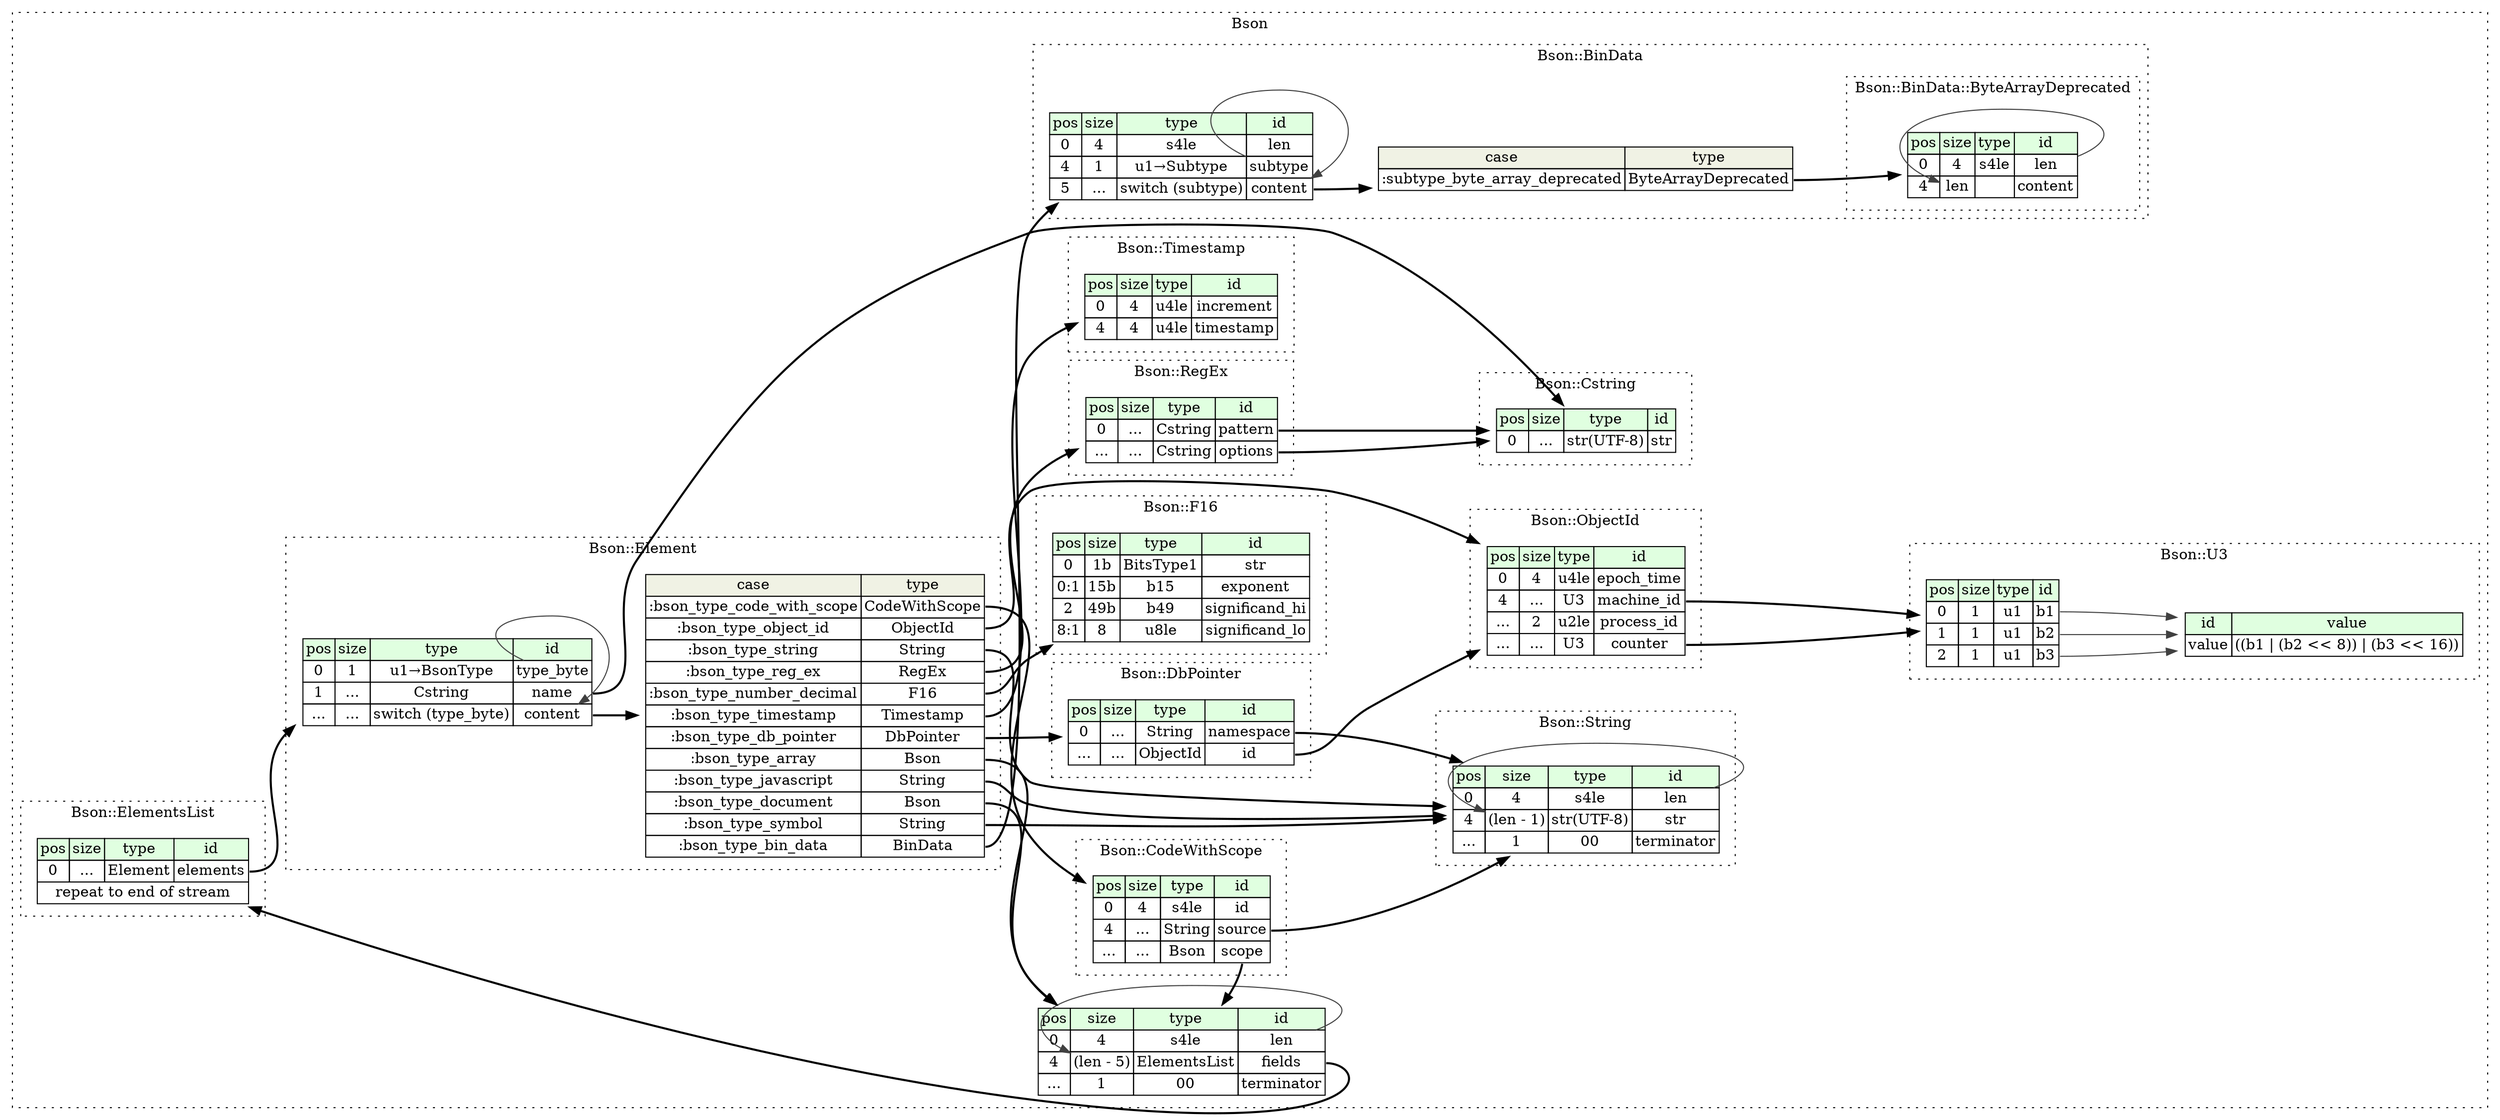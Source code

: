 digraph {
	rankdir=LR;
	node [shape=plaintext];
	subgraph cluster__bson {
		label="Bson";
		graph[style=dotted];

		bson__seq [label=<<TABLE BORDER="0" CELLBORDER="1" CELLSPACING="0">
			<TR><TD BGCOLOR="#E0FFE0">pos</TD><TD BGCOLOR="#E0FFE0">size</TD><TD BGCOLOR="#E0FFE0">type</TD><TD BGCOLOR="#E0FFE0">id</TD></TR>
			<TR><TD PORT="len_pos">0</TD><TD PORT="len_size">4</TD><TD>s4le</TD><TD PORT="len_type">len</TD></TR>
			<TR><TD PORT="fields_pos">4</TD><TD PORT="fields_size">(len - 5)</TD><TD>ElementsList</TD><TD PORT="fields_type">fields</TD></TR>
			<TR><TD PORT="terminator_pos">...</TD><TD PORT="terminator_size">1</TD><TD>00</TD><TD PORT="terminator_type">terminator</TD></TR>
		</TABLE>>];
		subgraph cluster__timestamp {
			label="Bson::Timestamp";
			graph[style=dotted];

			timestamp__seq [label=<<TABLE BORDER="0" CELLBORDER="1" CELLSPACING="0">
				<TR><TD BGCOLOR="#E0FFE0">pos</TD><TD BGCOLOR="#E0FFE0">size</TD><TD BGCOLOR="#E0FFE0">type</TD><TD BGCOLOR="#E0FFE0">id</TD></TR>
				<TR><TD PORT="increment_pos">0</TD><TD PORT="increment_size">4</TD><TD>u4le</TD><TD PORT="increment_type">increment</TD></TR>
				<TR><TD PORT="timestamp_pos">4</TD><TD PORT="timestamp_size">4</TD><TD>u4le</TD><TD PORT="timestamp_type">timestamp</TD></TR>
			</TABLE>>];
		}
		subgraph cluster__bin_data {
			label="Bson::BinData";
			graph[style=dotted];

			bin_data__seq [label=<<TABLE BORDER="0" CELLBORDER="1" CELLSPACING="0">
				<TR><TD BGCOLOR="#E0FFE0">pos</TD><TD BGCOLOR="#E0FFE0">size</TD><TD BGCOLOR="#E0FFE0">type</TD><TD BGCOLOR="#E0FFE0">id</TD></TR>
				<TR><TD PORT="len_pos">0</TD><TD PORT="len_size">4</TD><TD>s4le</TD><TD PORT="len_type">len</TD></TR>
				<TR><TD PORT="subtype_pos">4</TD><TD PORT="subtype_size">1</TD><TD>u1→Subtype</TD><TD PORT="subtype_type">subtype</TD></TR>
				<TR><TD PORT="content_pos">5</TD><TD PORT="content_size">...</TD><TD>switch (subtype)</TD><TD PORT="content_type">content</TD></TR>
			</TABLE>>];
bin_data__seq_content_switch [label=<<TABLE BORDER="0" CELLBORDER="1" CELLSPACING="0">
	<TR><TD BGCOLOR="#F0F2E4">case</TD><TD BGCOLOR="#F0F2E4">type</TD></TR>
	<TR><TD>:subtype_byte_array_deprecated</TD><TD PORT="case0">ByteArrayDeprecated</TD></TR>
</TABLE>>];
			subgraph cluster__byte_array_deprecated {
				label="Bson::BinData::ByteArrayDeprecated";
				graph[style=dotted];

				byte_array_deprecated__seq [label=<<TABLE BORDER="0" CELLBORDER="1" CELLSPACING="0">
					<TR><TD BGCOLOR="#E0FFE0">pos</TD><TD BGCOLOR="#E0FFE0">size</TD><TD BGCOLOR="#E0FFE0">type</TD><TD BGCOLOR="#E0FFE0">id</TD></TR>
					<TR><TD PORT="len_pos">0</TD><TD PORT="len_size">4</TD><TD>s4le</TD><TD PORT="len_type">len</TD></TR>
					<TR><TD PORT="content_pos">4</TD><TD PORT="content_size">len</TD><TD></TD><TD PORT="content_type">content</TD></TR>
				</TABLE>>];
			}
		}
		subgraph cluster__elements_list {
			label="Bson::ElementsList";
			graph[style=dotted];

			elements_list__seq [label=<<TABLE BORDER="0" CELLBORDER="1" CELLSPACING="0">
				<TR><TD BGCOLOR="#E0FFE0">pos</TD><TD BGCOLOR="#E0FFE0">size</TD><TD BGCOLOR="#E0FFE0">type</TD><TD BGCOLOR="#E0FFE0">id</TD></TR>
				<TR><TD PORT="elements_pos">0</TD><TD PORT="elements_size">...</TD><TD>Element</TD><TD PORT="elements_type">elements</TD></TR>
				<TR><TD COLSPAN="4" PORT="elements__repeat">repeat to end of stream</TD></TR>
			</TABLE>>];
		}
		subgraph cluster__cstring {
			label="Bson::Cstring";
			graph[style=dotted];

			cstring__seq [label=<<TABLE BORDER="0" CELLBORDER="1" CELLSPACING="0">
				<TR><TD BGCOLOR="#E0FFE0">pos</TD><TD BGCOLOR="#E0FFE0">size</TD><TD BGCOLOR="#E0FFE0">type</TD><TD BGCOLOR="#E0FFE0">id</TD></TR>
				<TR><TD PORT="str_pos">0</TD><TD PORT="str_size">...</TD><TD>str(UTF-8)</TD><TD PORT="str_type">str</TD></TR>
			</TABLE>>];
		}
		subgraph cluster__string {
			label="Bson::String";
			graph[style=dotted];

			string__seq [label=<<TABLE BORDER="0" CELLBORDER="1" CELLSPACING="0">
				<TR><TD BGCOLOR="#E0FFE0">pos</TD><TD BGCOLOR="#E0FFE0">size</TD><TD BGCOLOR="#E0FFE0">type</TD><TD BGCOLOR="#E0FFE0">id</TD></TR>
				<TR><TD PORT="len_pos">0</TD><TD PORT="len_size">4</TD><TD>s4le</TD><TD PORT="len_type">len</TD></TR>
				<TR><TD PORT="str_pos">4</TD><TD PORT="str_size">(len - 1)</TD><TD>str(UTF-8)</TD><TD PORT="str_type">str</TD></TR>
				<TR><TD PORT="terminator_pos">...</TD><TD PORT="terminator_size">1</TD><TD>00</TD><TD PORT="terminator_type">terminator</TD></TR>
			</TABLE>>];
		}
		subgraph cluster__element {
			label="Bson::Element";
			graph[style=dotted];

			element__seq [label=<<TABLE BORDER="0" CELLBORDER="1" CELLSPACING="0">
				<TR><TD BGCOLOR="#E0FFE0">pos</TD><TD BGCOLOR="#E0FFE0">size</TD><TD BGCOLOR="#E0FFE0">type</TD><TD BGCOLOR="#E0FFE0">id</TD></TR>
				<TR><TD PORT="type_byte_pos">0</TD><TD PORT="type_byte_size">1</TD><TD>u1→BsonType</TD><TD PORT="type_byte_type">type_byte</TD></TR>
				<TR><TD PORT="name_pos">1</TD><TD PORT="name_size">...</TD><TD>Cstring</TD><TD PORT="name_type">name</TD></TR>
				<TR><TD PORT="content_pos">...</TD><TD PORT="content_size">...</TD><TD>switch (type_byte)</TD><TD PORT="content_type">content</TD></TR>
			</TABLE>>];
element__seq_content_switch [label=<<TABLE BORDER="0" CELLBORDER="1" CELLSPACING="0">
	<TR><TD BGCOLOR="#F0F2E4">case</TD><TD BGCOLOR="#F0F2E4">type</TD></TR>
	<TR><TD>:bson_type_code_with_scope</TD><TD PORT="case0">CodeWithScope</TD></TR>
	<TR><TD>:bson_type_object_id</TD><TD PORT="case1">ObjectId</TD></TR>
	<TR><TD>:bson_type_string</TD><TD PORT="case2">String</TD></TR>
	<TR><TD>:bson_type_reg_ex</TD><TD PORT="case3">RegEx</TD></TR>
	<TR><TD>:bson_type_number_decimal</TD><TD PORT="case4">F16</TD></TR>
	<TR><TD>:bson_type_timestamp</TD><TD PORT="case5">Timestamp</TD></TR>
	<TR><TD>:bson_type_db_pointer</TD><TD PORT="case6">DbPointer</TD></TR>
	<TR><TD>:bson_type_array</TD><TD PORT="case7">Bson</TD></TR>
	<TR><TD>:bson_type_javascript</TD><TD PORT="case8">String</TD></TR>
	<TR><TD>:bson_type_document</TD><TD PORT="case9">Bson</TD></TR>
	<TR><TD>:bson_type_symbol</TD><TD PORT="case10">String</TD></TR>
	<TR><TD>:bson_type_bin_data</TD><TD PORT="case11">BinData</TD></TR>
</TABLE>>];
		}
		subgraph cluster__db_pointer {
			label="Bson::DbPointer";
			graph[style=dotted];

			db_pointer__seq [label=<<TABLE BORDER="0" CELLBORDER="1" CELLSPACING="0">
				<TR><TD BGCOLOR="#E0FFE0">pos</TD><TD BGCOLOR="#E0FFE0">size</TD><TD BGCOLOR="#E0FFE0">type</TD><TD BGCOLOR="#E0FFE0">id</TD></TR>
				<TR><TD PORT="namespace_pos">0</TD><TD PORT="namespace_size">...</TD><TD>String</TD><TD PORT="namespace_type">namespace</TD></TR>
				<TR><TD PORT="id_pos">...</TD><TD PORT="id_size">...</TD><TD>ObjectId</TD><TD PORT="id_type">id</TD></TR>
			</TABLE>>];
		}
		subgraph cluster__u3 {
			label="Bson::U3";
			graph[style=dotted];

			u3__seq [label=<<TABLE BORDER="0" CELLBORDER="1" CELLSPACING="0">
				<TR><TD BGCOLOR="#E0FFE0">pos</TD><TD BGCOLOR="#E0FFE0">size</TD><TD BGCOLOR="#E0FFE0">type</TD><TD BGCOLOR="#E0FFE0">id</TD></TR>
				<TR><TD PORT="b1_pos">0</TD><TD PORT="b1_size">1</TD><TD>u1</TD><TD PORT="b1_type">b1</TD></TR>
				<TR><TD PORT="b2_pos">1</TD><TD PORT="b2_size">1</TD><TD>u1</TD><TD PORT="b2_type">b2</TD></TR>
				<TR><TD PORT="b3_pos">2</TD><TD PORT="b3_size">1</TD><TD>u1</TD><TD PORT="b3_type">b3</TD></TR>
			</TABLE>>];
			u3__inst__value [label=<<TABLE BORDER="0" CELLBORDER="1" CELLSPACING="0">
				<TR><TD BGCOLOR="#E0FFE0">id</TD><TD BGCOLOR="#E0FFE0">value</TD></TR>
				<TR><TD>value</TD><TD>((b1 | (b2 &lt;&lt; 8)) | (b3 &lt;&lt; 16))</TD></TR>
			</TABLE>>];
		}
		subgraph cluster__code_with_scope {
			label="Bson::CodeWithScope";
			graph[style=dotted];

			code_with_scope__seq [label=<<TABLE BORDER="0" CELLBORDER="1" CELLSPACING="0">
				<TR><TD BGCOLOR="#E0FFE0">pos</TD><TD BGCOLOR="#E0FFE0">size</TD><TD BGCOLOR="#E0FFE0">type</TD><TD BGCOLOR="#E0FFE0">id</TD></TR>
				<TR><TD PORT="id_pos">0</TD><TD PORT="id_size">4</TD><TD>s4le</TD><TD PORT="id_type">id</TD></TR>
				<TR><TD PORT="source_pos">4</TD><TD PORT="source_size">...</TD><TD>String</TD><TD PORT="source_type">source</TD></TR>
				<TR><TD PORT="scope_pos">...</TD><TD PORT="scope_size">...</TD><TD>Bson</TD><TD PORT="scope_type">scope</TD></TR>
			</TABLE>>];
		}
		subgraph cluster__f16 {
			label="Bson::F16";
			graph[style=dotted];

			f16__seq [label=<<TABLE BORDER="0" CELLBORDER="1" CELLSPACING="0">
				<TR><TD BGCOLOR="#E0FFE0">pos</TD><TD BGCOLOR="#E0FFE0">size</TD><TD BGCOLOR="#E0FFE0">type</TD><TD BGCOLOR="#E0FFE0">id</TD></TR>
				<TR><TD PORT="str_pos">0</TD><TD PORT="str_size">1b</TD><TD>BitsType1</TD><TD PORT="str_type">str</TD></TR>
				<TR><TD PORT="exponent_pos">0:1</TD><TD PORT="exponent_size">15b</TD><TD>b15</TD><TD PORT="exponent_type">exponent</TD></TR>
				<TR><TD PORT="significand_hi_pos">2</TD><TD PORT="significand_hi_size">49b</TD><TD>b49</TD><TD PORT="significand_hi_type">significand_hi</TD></TR>
				<TR><TD PORT="significand_lo_pos">8:1</TD><TD PORT="significand_lo_size">8</TD><TD>u8le</TD><TD PORT="significand_lo_type">significand_lo</TD></TR>
			</TABLE>>];
		}
		subgraph cluster__object_id {
			label="Bson::ObjectId";
			graph[style=dotted];

			object_id__seq [label=<<TABLE BORDER="0" CELLBORDER="1" CELLSPACING="0">
				<TR><TD BGCOLOR="#E0FFE0">pos</TD><TD BGCOLOR="#E0FFE0">size</TD><TD BGCOLOR="#E0FFE0">type</TD><TD BGCOLOR="#E0FFE0">id</TD></TR>
				<TR><TD PORT="epoch_time_pos">0</TD><TD PORT="epoch_time_size">4</TD><TD>u4le</TD><TD PORT="epoch_time_type">epoch_time</TD></TR>
				<TR><TD PORT="machine_id_pos">4</TD><TD PORT="machine_id_size">...</TD><TD>U3</TD><TD PORT="machine_id_type">machine_id</TD></TR>
				<TR><TD PORT="process_id_pos">...</TD><TD PORT="process_id_size">2</TD><TD>u2le</TD><TD PORT="process_id_type">process_id</TD></TR>
				<TR><TD PORT="counter_pos">...</TD><TD PORT="counter_size">...</TD><TD>U3</TD><TD PORT="counter_type">counter</TD></TR>
			</TABLE>>];
		}
		subgraph cluster__reg_ex {
			label="Bson::RegEx";
			graph[style=dotted];

			reg_ex__seq [label=<<TABLE BORDER="0" CELLBORDER="1" CELLSPACING="0">
				<TR><TD BGCOLOR="#E0FFE0">pos</TD><TD BGCOLOR="#E0FFE0">size</TD><TD BGCOLOR="#E0FFE0">type</TD><TD BGCOLOR="#E0FFE0">id</TD></TR>
				<TR><TD PORT="pattern_pos">0</TD><TD PORT="pattern_size">...</TD><TD>Cstring</TD><TD PORT="pattern_type">pattern</TD></TR>
				<TR><TD PORT="options_pos">...</TD><TD PORT="options_size">...</TD><TD>Cstring</TD><TD PORT="options_type">options</TD></TR>
			</TABLE>>];
		}
	}
	bson__seq:len_type -> bson__seq:fields_size [color="#404040"];
	bson__seq:fields_type -> elements_list__seq [style=bold];
	bin_data__seq:content_type -> bin_data__seq_content_switch [style=bold];
	bin_data__seq_content_switch:case0 -> byte_array_deprecated__seq [style=bold];
	bin_data__seq:subtype_type -> bin_data__seq:content_type [color="#404040"];
	byte_array_deprecated__seq:len_type -> byte_array_deprecated__seq:content_size [color="#404040"];
	elements_list__seq:elements_type -> element__seq [style=bold];
	string__seq:len_type -> string__seq:str_size [color="#404040"];
	element__seq:name_type -> cstring__seq [style=bold];
	element__seq:content_type -> element__seq_content_switch [style=bold];
	element__seq_content_switch:case0 -> code_with_scope__seq [style=bold];
	element__seq_content_switch:case1 -> object_id__seq [style=bold];
	element__seq_content_switch:case2 -> string__seq [style=bold];
	element__seq_content_switch:case3 -> reg_ex__seq [style=bold];
	element__seq_content_switch:case4 -> f16__seq [style=bold];
	element__seq_content_switch:case5 -> timestamp__seq [style=bold];
	element__seq_content_switch:case6 -> db_pointer__seq [style=bold];
	element__seq_content_switch:case7 -> bson__seq [style=bold];
	element__seq_content_switch:case8 -> string__seq [style=bold];
	element__seq_content_switch:case9 -> bson__seq [style=bold];
	element__seq_content_switch:case10 -> string__seq [style=bold];
	element__seq_content_switch:case11 -> bin_data__seq [style=bold];
	element__seq:type_byte_type -> element__seq:content_type [color="#404040"];
	db_pointer__seq:namespace_type -> string__seq [style=bold];
	db_pointer__seq:id_type -> object_id__seq [style=bold];
	u3__seq:b1_type -> u3__inst__value [color="#404040"];
	u3__seq:b2_type -> u3__inst__value [color="#404040"];
	u3__seq:b3_type -> u3__inst__value [color="#404040"];
	code_with_scope__seq:source_type -> string__seq [style=bold];
	code_with_scope__seq:scope_type -> bson__seq [style=bold];
	object_id__seq:machine_id_type -> u3__seq [style=bold];
	object_id__seq:counter_type -> u3__seq [style=bold];
	reg_ex__seq:pattern_type -> cstring__seq [style=bold];
	reg_ex__seq:options_type -> cstring__seq [style=bold];
}
